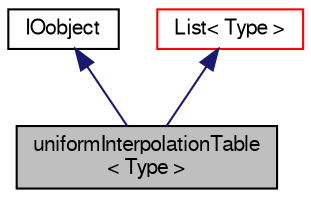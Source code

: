 digraph "uniformInterpolationTable&lt; Type &gt;"
{
  bgcolor="transparent";
  edge [fontname="FreeSans",fontsize="10",labelfontname="FreeSans",labelfontsize="10"];
  node [fontname="FreeSans",fontsize="10",shape=record];
  Node8 [label="uniformInterpolationTable\l\< Type \>",height=0.2,width=0.4,color="black", fillcolor="grey75", style="filled", fontcolor="black"];
  Node9 -> Node8 [dir="back",color="midnightblue",fontsize="10",style="solid",fontname="FreeSans"];
  Node9 [label="IOobject",height=0.2,width=0.4,color="black",URL="$a26142.html",tooltip="IOobject defines the attributes of an object for which implicit objectRegistry management is supporte..."];
  Node10 -> Node8 [dir="back",color="midnightblue",fontsize="10",style="solid",fontname="FreeSans"];
  Node10 [label="List\< Type \>",height=0.2,width=0.4,color="red",URL="$a25694.html"];
}
